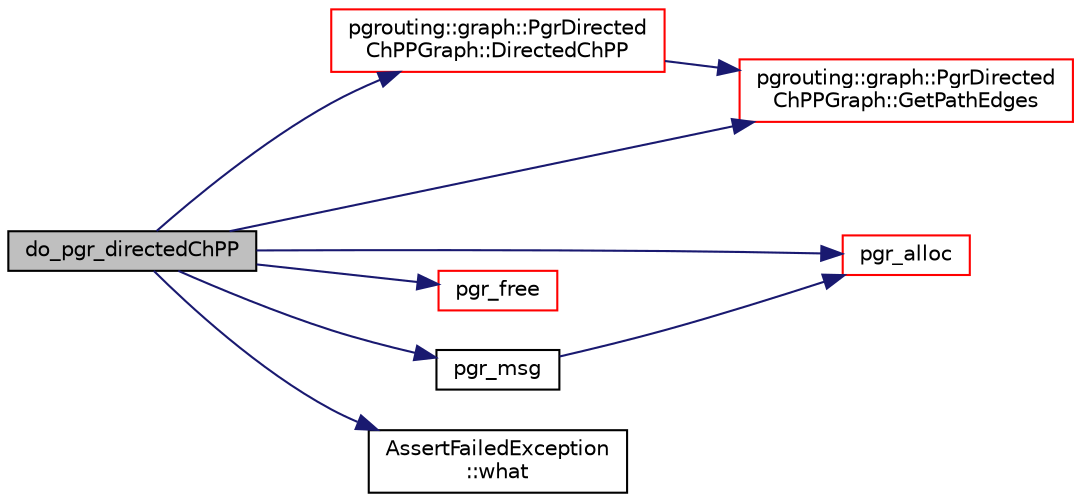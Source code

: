 digraph "do_pgr_directedChPP"
{
  edge [fontname="Helvetica",fontsize="10",labelfontname="Helvetica",labelfontsize="10"];
  node [fontname="Helvetica",fontsize="10",shape=record];
  rankdir="LR";
  Node0 [label="do_pgr_directedChPP",height=0.2,width=0.4,color="black", fillcolor="grey75", style="filled", fontcolor="black"];
  Node0 -> Node1 [color="midnightblue",fontsize="10",style="solid",fontname="Helvetica"];
  Node1 [label="pgrouting::graph::PgrDirected\lChPPGraph::DirectedChPP",height=0.2,width=0.4,color="red", fillcolor="white", style="filled",URL="$classpgrouting_1_1graph_1_1PgrDirectedChPPGraph.html#afaac34c3c700a7eb36ba9bd27ea2ca59"];
  Node1 -> Node13 [color="midnightblue",fontsize="10",style="solid",fontname="Helvetica"];
  Node13 [label="pgrouting::graph::PgrDirected\lChPPGraph::GetPathEdges",height=0.2,width=0.4,color="red", fillcolor="white", style="filled",URL="$classpgrouting_1_1graph_1_1PgrDirectedChPPGraph.html#ac675204cca5c10ceeccfada49321ca8c"];
  Node0 -> Node13 [color="midnightblue",fontsize="10",style="solid",fontname="Helvetica"];
  Node0 -> Node18 [color="midnightblue",fontsize="10",style="solid",fontname="Helvetica"];
  Node18 [label="pgr_alloc",height=0.2,width=0.4,color="red", fillcolor="white", style="filled",URL="$pgr__alloc_8hpp.html#ac9d34b4a4d403ed9f24050b973087a9c",tooltip="allocates memory "];
  Node0 -> Node21 [color="midnightblue",fontsize="10",style="solid",fontname="Helvetica"];
  Node21 [label="pgr_free",height=0.2,width=0.4,color="red", fillcolor="white", style="filled",URL="$pgr__alloc_8hpp.html#aae87e343d8516ca2c6a60dcfbbf7fde6"];
  Node0 -> Node24 [color="midnightblue",fontsize="10",style="solid",fontname="Helvetica"];
  Node24 [label="pgr_msg",height=0.2,width=0.4,color="black", fillcolor="white", style="filled",URL="$pgr__alloc_8cpp.html#a03fe028457780ee3a4d223cd7fe9d53e"];
  Node24 -> Node18 [color="midnightblue",fontsize="10",style="solid",fontname="Helvetica"];
  Node0 -> Node25 [color="midnightblue",fontsize="10",style="solid",fontname="Helvetica"];
  Node25 [label="AssertFailedException\l::what",height=0.2,width=0.4,color="black", fillcolor="white", style="filled",URL="$classAssertFailedException.html#a7f00e7275e82f7b6bafec6339a27bc88"];
}
